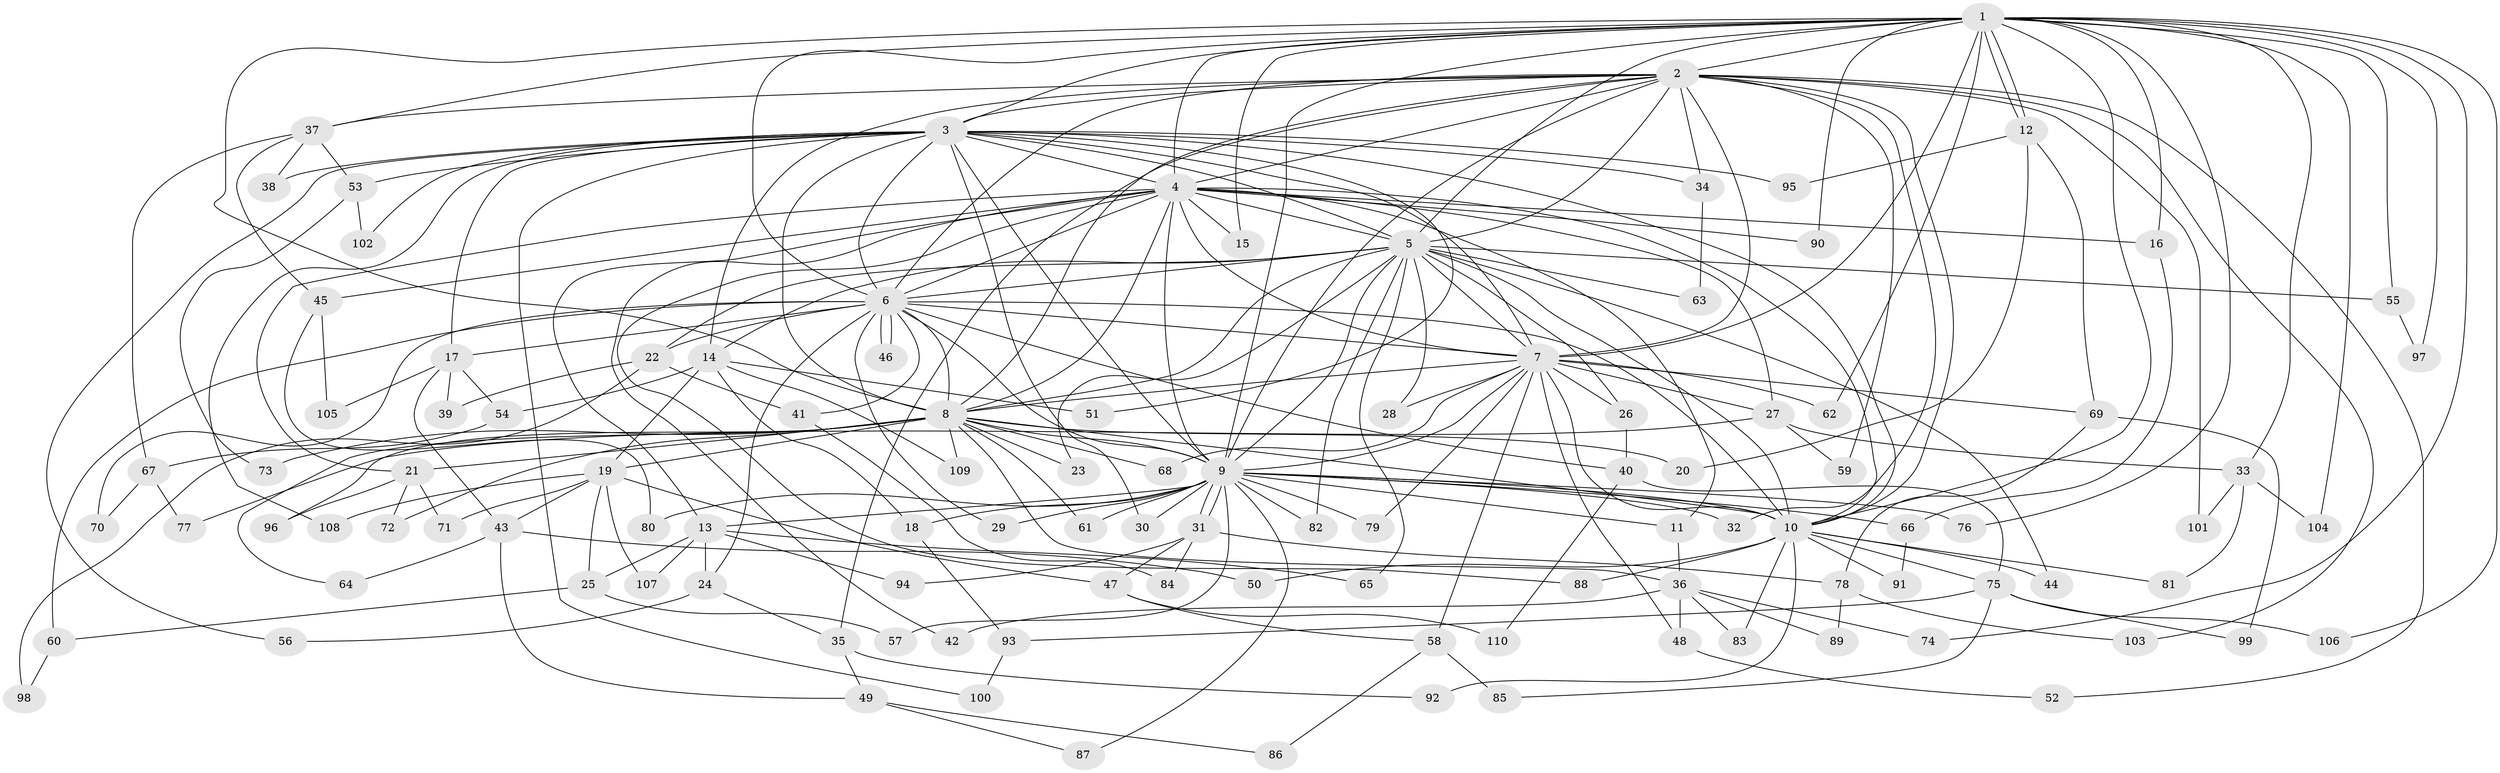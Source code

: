 // Generated by graph-tools (version 1.1) at 2025/01/03/09/25 03:01:36]
// undirected, 110 vertices, 245 edges
graph export_dot {
graph [start="1"]
  node [color=gray90,style=filled];
  1;
  2;
  3;
  4;
  5;
  6;
  7;
  8;
  9;
  10;
  11;
  12;
  13;
  14;
  15;
  16;
  17;
  18;
  19;
  20;
  21;
  22;
  23;
  24;
  25;
  26;
  27;
  28;
  29;
  30;
  31;
  32;
  33;
  34;
  35;
  36;
  37;
  38;
  39;
  40;
  41;
  42;
  43;
  44;
  45;
  46;
  47;
  48;
  49;
  50;
  51;
  52;
  53;
  54;
  55;
  56;
  57;
  58;
  59;
  60;
  61;
  62;
  63;
  64;
  65;
  66;
  67;
  68;
  69;
  70;
  71;
  72;
  73;
  74;
  75;
  76;
  77;
  78;
  79;
  80;
  81;
  82;
  83;
  84;
  85;
  86;
  87;
  88;
  89;
  90;
  91;
  92;
  93;
  94;
  95;
  96;
  97;
  98;
  99;
  100;
  101;
  102;
  103;
  104;
  105;
  106;
  107;
  108;
  109;
  110;
  1 -- 2;
  1 -- 3;
  1 -- 4;
  1 -- 5;
  1 -- 6;
  1 -- 7;
  1 -- 8;
  1 -- 9;
  1 -- 10;
  1 -- 12;
  1 -- 12;
  1 -- 15;
  1 -- 16;
  1 -- 33;
  1 -- 37;
  1 -- 55;
  1 -- 62;
  1 -- 74;
  1 -- 76;
  1 -- 90;
  1 -- 97;
  1 -- 104;
  1 -- 106;
  2 -- 3;
  2 -- 4;
  2 -- 5;
  2 -- 6;
  2 -- 7;
  2 -- 8;
  2 -- 9;
  2 -- 10;
  2 -- 14;
  2 -- 32;
  2 -- 34;
  2 -- 35;
  2 -- 37;
  2 -- 52;
  2 -- 59;
  2 -- 101;
  2 -- 103;
  3 -- 4;
  3 -- 5;
  3 -- 6;
  3 -- 7;
  3 -- 8;
  3 -- 9;
  3 -- 10;
  3 -- 17;
  3 -- 30;
  3 -- 34;
  3 -- 38;
  3 -- 51;
  3 -- 53;
  3 -- 56;
  3 -- 95;
  3 -- 100;
  3 -- 102;
  3 -- 108;
  4 -- 5;
  4 -- 6;
  4 -- 7;
  4 -- 8;
  4 -- 9;
  4 -- 10;
  4 -- 11;
  4 -- 13;
  4 -- 15;
  4 -- 16;
  4 -- 21;
  4 -- 27;
  4 -- 42;
  4 -- 45;
  4 -- 88;
  4 -- 90;
  5 -- 6;
  5 -- 7;
  5 -- 8;
  5 -- 9;
  5 -- 10;
  5 -- 14;
  5 -- 22;
  5 -- 23;
  5 -- 26;
  5 -- 28;
  5 -- 44;
  5 -- 55;
  5 -- 63;
  5 -- 65;
  5 -- 82;
  6 -- 7;
  6 -- 8;
  6 -- 9;
  6 -- 10;
  6 -- 17;
  6 -- 22;
  6 -- 24;
  6 -- 29;
  6 -- 40;
  6 -- 41;
  6 -- 46;
  6 -- 46;
  6 -- 60;
  6 -- 70;
  7 -- 8;
  7 -- 9;
  7 -- 10;
  7 -- 26;
  7 -- 27;
  7 -- 28;
  7 -- 48;
  7 -- 58;
  7 -- 62;
  7 -- 68;
  7 -- 69;
  7 -- 79;
  8 -- 9;
  8 -- 10;
  8 -- 19;
  8 -- 20;
  8 -- 21;
  8 -- 23;
  8 -- 36;
  8 -- 61;
  8 -- 64;
  8 -- 68;
  8 -- 72;
  8 -- 73;
  8 -- 96;
  8 -- 109;
  9 -- 10;
  9 -- 11;
  9 -- 13;
  9 -- 18;
  9 -- 29;
  9 -- 30;
  9 -- 31;
  9 -- 31;
  9 -- 32;
  9 -- 57;
  9 -- 61;
  9 -- 66;
  9 -- 76;
  9 -- 79;
  9 -- 80;
  9 -- 82;
  9 -- 87;
  10 -- 44;
  10 -- 50;
  10 -- 75;
  10 -- 81;
  10 -- 83;
  10 -- 88;
  10 -- 91;
  10 -- 92;
  11 -- 36;
  12 -- 20;
  12 -- 69;
  12 -- 95;
  13 -- 24;
  13 -- 25;
  13 -- 65;
  13 -- 94;
  13 -- 107;
  14 -- 18;
  14 -- 19;
  14 -- 51;
  14 -- 54;
  14 -- 109;
  16 -- 66;
  17 -- 39;
  17 -- 43;
  17 -- 54;
  17 -- 105;
  18 -- 93;
  19 -- 25;
  19 -- 43;
  19 -- 47;
  19 -- 71;
  19 -- 107;
  19 -- 108;
  21 -- 71;
  21 -- 72;
  21 -- 96;
  22 -- 39;
  22 -- 41;
  22 -- 98;
  24 -- 35;
  24 -- 56;
  25 -- 57;
  25 -- 60;
  26 -- 40;
  27 -- 33;
  27 -- 59;
  27 -- 77;
  31 -- 47;
  31 -- 78;
  31 -- 84;
  31 -- 94;
  33 -- 81;
  33 -- 101;
  33 -- 104;
  34 -- 63;
  35 -- 49;
  35 -- 92;
  36 -- 42;
  36 -- 48;
  36 -- 74;
  36 -- 83;
  36 -- 89;
  37 -- 38;
  37 -- 45;
  37 -- 53;
  37 -- 67;
  40 -- 75;
  40 -- 110;
  41 -- 84;
  43 -- 49;
  43 -- 50;
  43 -- 64;
  45 -- 80;
  45 -- 105;
  47 -- 58;
  47 -- 110;
  48 -- 52;
  49 -- 86;
  49 -- 87;
  53 -- 73;
  53 -- 102;
  54 -- 67;
  55 -- 97;
  58 -- 85;
  58 -- 86;
  60 -- 98;
  66 -- 91;
  67 -- 70;
  67 -- 77;
  69 -- 78;
  69 -- 99;
  75 -- 85;
  75 -- 93;
  75 -- 99;
  75 -- 106;
  78 -- 89;
  78 -- 103;
  93 -- 100;
}
